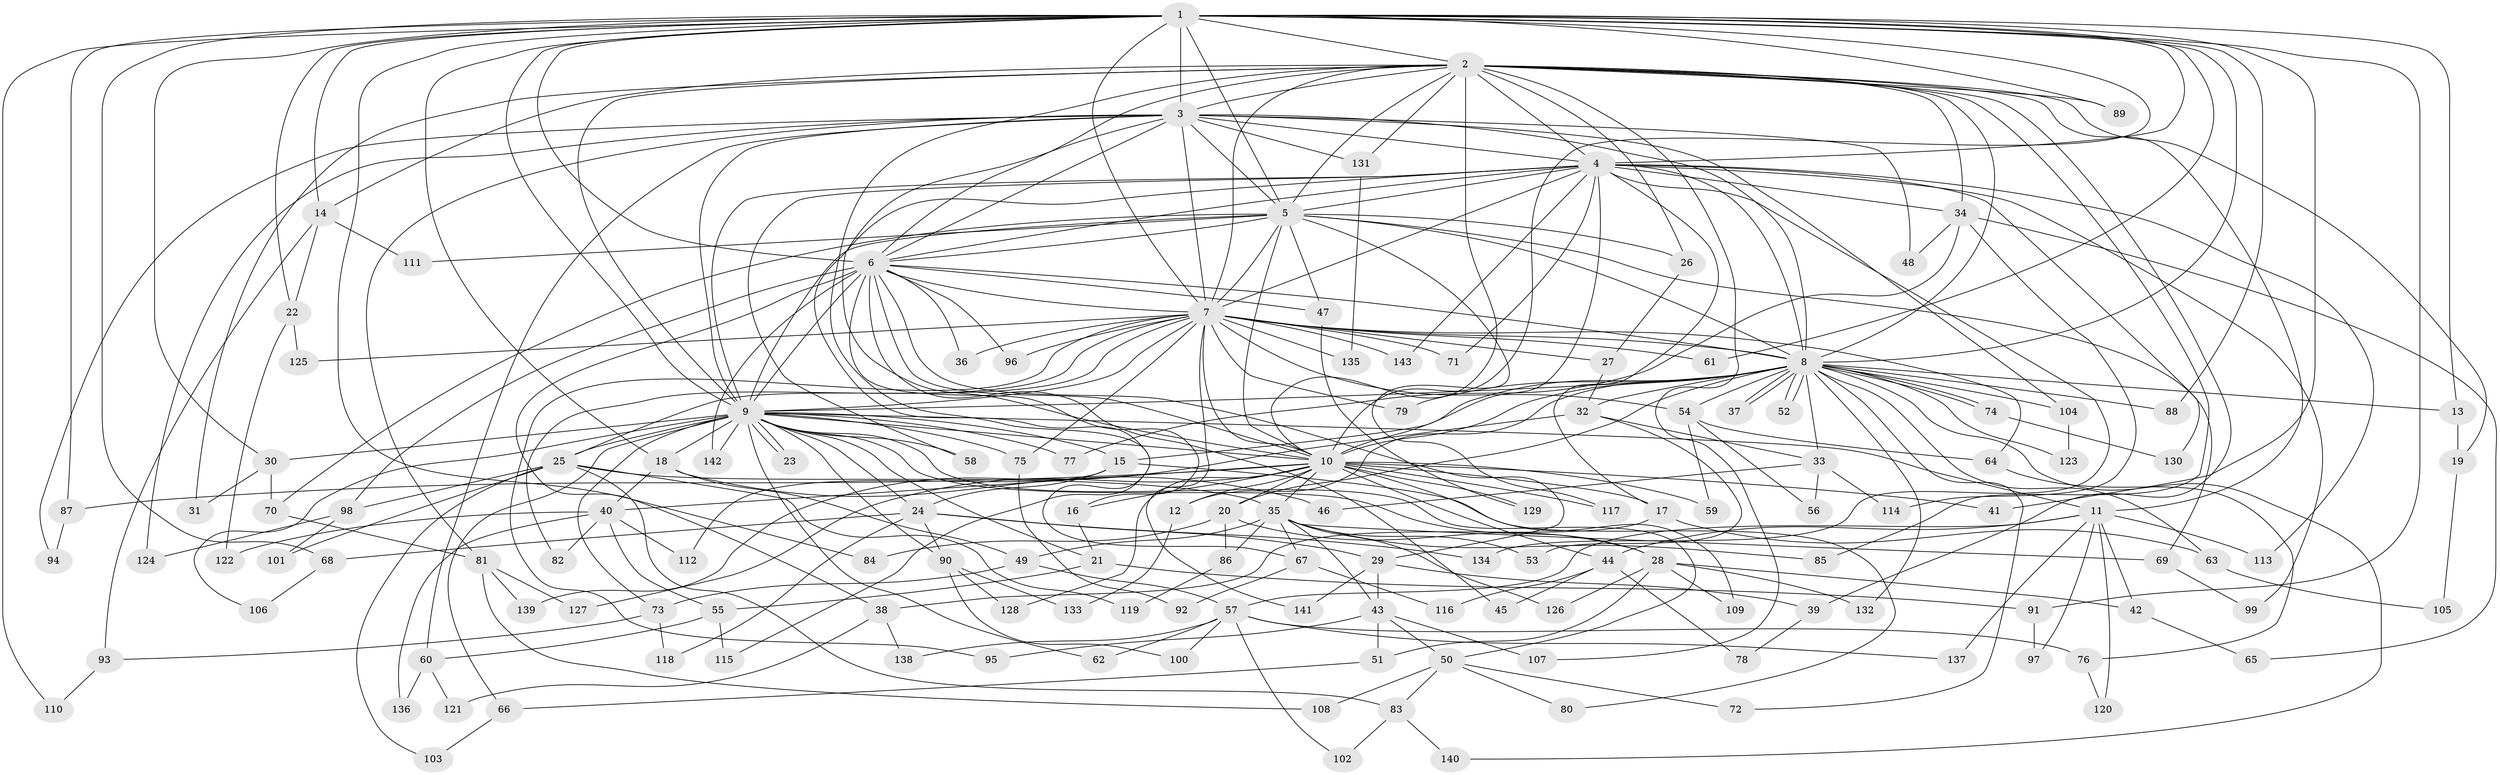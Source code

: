 // Generated by graph-tools (version 1.1) at 2025/44/03/09/25 04:44:39]
// undirected, 143 vertices, 311 edges
graph export_dot {
graph [start="1"]
  node [color=gray90,style=filled];
  1;
  2;
  3;
  4;
  5;
  6;
  7;
  8;
  9;
  10;
  11;
  12;
  13;
  14;
  15;
  16;
  17;
  18;
  19;
  20;
  21;
  22;
  23;
  24;
  25;
  26;
  27;
  28;
  29;
  30;
  31;
  32;
  33;
  34;
  35;
  36;
  37;
  38;
  39;
  40;
  41;
  42;
  43;
  44;
  45;
  46;
  47;
  48;
  49;
  50;
  51;
  52;
  53;
  54;
  55;
  56;
  57;
  58;
  59;
  60;
  61;
  62;
  63;
  64;
  65;
  66;
  67;
  68;
  69;
  70;
  71;
  72;
  73;
  74;
  75;
  76;
  77;
  78;
  79;
  80;
  81;
  82;
  83;
  84;
  85;
  86;
  87;
  88;
  89;
  90;
  91;
  92;
  93;
  94;
  95;
  96;
  97;
  98;
  99;
  100;
  101;
  102;
  103;
  104;
  105;
  106;
  107;
  108;
  109;
  110;
  111;
  112;
  113;
  114;
  115;
  116;
  117;
  118;
  119;
  120;
  121;
  122;
  123;
  124;
  125;
  126;
  127;
  128;
  129;
  130;
  131;
  132;
  133;
  134;
  135;
  136;
  137;
  138;
  139;
  140;
  141;
  142;
  143;
  1 -- 2;
  1 -- 3;
  1 -- 4;
  1 -- 5;
  1 -- 6;
  1 -- 7;
  1 -- 8;
  1 -- 9;
  1 -- 10;
  1 -- 13;
  1 -- 14;
  1 -- 18;
  1 -- 22;
  1 -- 30;
  1 -- 41;
  1 -- 61;
  1 -- 68;
  1 -- 84;
  1 -- 87;
  1 -- 88;
  1 -- 89;
  1 -- 91;
  1 -- 110;
  2 -- 3;
  2 -- 4;
  2 -- 5;
  2 -- 6;
  2 -- 7;
  2 -- 8;
  2 -- 9;
  2 -- 10;
  2 -- 11;
  2 -- 14;
  2 -- 19;
  2 -- 26;
  2 -- 31;
  2 -- 34;
  2 -- 39;
  2 -- 67;
  2 -- 85;
  2 -- 89;
  2 -- 107;
  2 -- 131;
  3 -- 4;
  3 -- 5;
  3 -- 6;
  3 -- 7;
  3 -- 8;
  3 -- 9;
  3 -- 10;
  3 -- 48;
  3 -- 60;
  3 -- 81;
  3 -- 94;
  3 -- 104;
  3 -- 124;
  3 -- 131;
  4 -- 5;
  4 -- 6;
  4 -- 7;
  4 -- 8;
  4 -- 9;
  4 -- 10;
  4 -- 17;
  4 -- 34;
  4 -- 58;
  4 -- 71;
  4 -- 99;
  4 -- 113;
  4 -- 115;
  4 -- 130;
  4 -- 134;
  4 -- 143;
  5 -- 6;
  5 -- 7;
  5 -- 8;
  5 -- 9;
  5 -- 10;
  5 -- 26;
  5 -- 47;
  5 -- 69;
  5 -- 70;
  5 -- 111;
  5 -- 117;
  6 -- 7;
  6 -- 8;
  6 -- 9;
  6 -- 10;
  6 -- 16;
  6 -- 29;
  6 -- 36;
  6 -- 38;
  6 -- 45;
  6 -- 47;
  6 -- 96;
  6 -- 98;
  6 -- 142;
  7 -- 8;
  7 -- 9;
  7 -- 10;
  7 -- 25;
  7 -- 27;
  7 -- 36;
  7 -- 54;
  7 -- 61;
  7 -- 64;
  7 -- 71;
  7 -- 75;
  7 -- 79;
  7 -- 82;
  7 -- 95;
  7 -- 96;
  7 -- 125;
  7 -- 135;
  7 -- 141;
  7 -- 143;
  8 -- 9;
  8 -- 10;
  8 -- 12;
  8 -- 13;
  8 -- 15;
  8 -- 20;
  8 -- 32;
  8 -- 33;
  8 -- 37;
  8 -- 37;
  8 -- 52;
  8 -- 52;
  8 -- 54;
  8 -- 63;
  8 -- 72;
  8 -- 74;
  8 -- 74;
  8 -- 79;
  8 -- 88;
  8 -- 104;
  8 -- 123;
  8 -- 132;
  8 -- 140;
  9 -- 10;
  9 -- 11;
  9 -- 15;
  9 -- 18;
  9 -- 21;
  9 -- 23;
  9 -- 23;
  9 -- 24;
  9 -- 25;
  9 -- 28;
  9 -- 30;
  9 -- 50;
  9 -- 58;
  9 -- 62;
  9 -- 66;
  9 -- 73;
  9 -- 75;
  9 -- 77;
  9 -- 90;
  9 -- 106;
  9 -- 142;
  10 -- 12;
  10 -- 16;
  10 -- 17;
  10 -- 20;
  10 -- 35;
  10 -- 40;
  10 -- 41;
  10 -- 44;
  10 -- 59;
  10 -- 87;
  10 -- 109;
  10 -- 117;
  10 -- 127;
  10 -- 128;
  10 -- 129;
  11 -- 42;
  11 -- 44;
  11 -- 57;
  11 -- 97;
  11 -- 113;
  11 -- 120;
  11 -- 137;
  12 -- 133;
  13 -- 19;
  14 -- 22;
  14 -- 93;
  14 -- 111;
  15 -- 24;
  15 -- 80;
  15 -- 112;
  16 -- 21;
  17 -- 38;
  17 -- 63;
  18 -- 40;
  18 -- 46;
  18 -- 49;
  19 -- 105;
  20 -- 28;
  20 -- 84;
  20 -- 86;
  21 -- 55;
  21 -- 91;
  22 -- 122;
  22 -- 125;
  24 -- 29;
  24 -- 68;
  24 -- 90;
  24 -- 118;
  24 -- 134;
  25 -- 35;
  25 -- 83;
  25 -- 98;
  25 -- 101;
  25 -- 103;
  25 -- 119;
  26 -- 27;
  27 -- 32;
  28 -- 42;
  28 -- 51;
  28 -- 109;
  28 -- 126;
  28 -- 132;
  29 -- 39;
  29 -- 43;
  29 -- 141;
  30 -- 31;
  30 -- 70;
  32 -- 33;
  32 -- 53;
  32 -- 139;
  33 -- 46;
  33 -- 56;
  33 -- 114;
  34 -- 48;
  34 -- 65;
  34 -- 77;
  34 -- 114;
  35 -- 43;
  35 -- 49;
  35 -- 53;
  35 -- 67;
  35 -- 69;
  35 -- 85;
  35 -- 86;
  35 -- 126;
  38 -- 121;
  38 -- 138;
  39 -- 78;
  40 -- 55;
  40 -- 82;
  40 -- 112;
  40 -- 122;
  40 -- 136;
  42 -- 65;
  43 -- 50;
  43 -- 51;
  43 -- 95;
  43 -- 107;
  44 -- 45;
  44 -- 78;
  44 -- 116;
  47 -- 129;
  49 -- 57;
  49 -- 73;
  50 -- 72;
  50 -- 80;
  50 -- 83;
  50 -- 108;
  51 -- 66;
  54 -- 56;
  54 -- 59;
  54 -- 64;
  55 -- 60;
  55 -- 115;
  57 -- 62;
  57 -- 76;
  57 -- 100;
  57 -- 102;
  57 -- 137;
  57 -- 138;
  60 -- 121;
  60 -- 136;
  63 -- 105;
  64 -- 76;
  66 -- 103;
  67 -- 92;
  67 -- 116;
  68 -- 106;
  69 -- 99;
  70 -- 81;
  73 -- 93;
  73 -- 118;
  74 -- 130;
  75 -- 92;
  76 -- 120;
  81 -- 108;
  81 -- 127;
  81 -- 139;
  83 -- 102;
  83 -- 140;
  86 -- 119;
  87 -- 94;
  90 -- 100;
  90 -- 128;
  90 -- 133;
  91 -- 97;
  93 -- 110;
  98 -- 101;
  98 -- 124;
  104 -- 123;
  131 -- 135;
}
